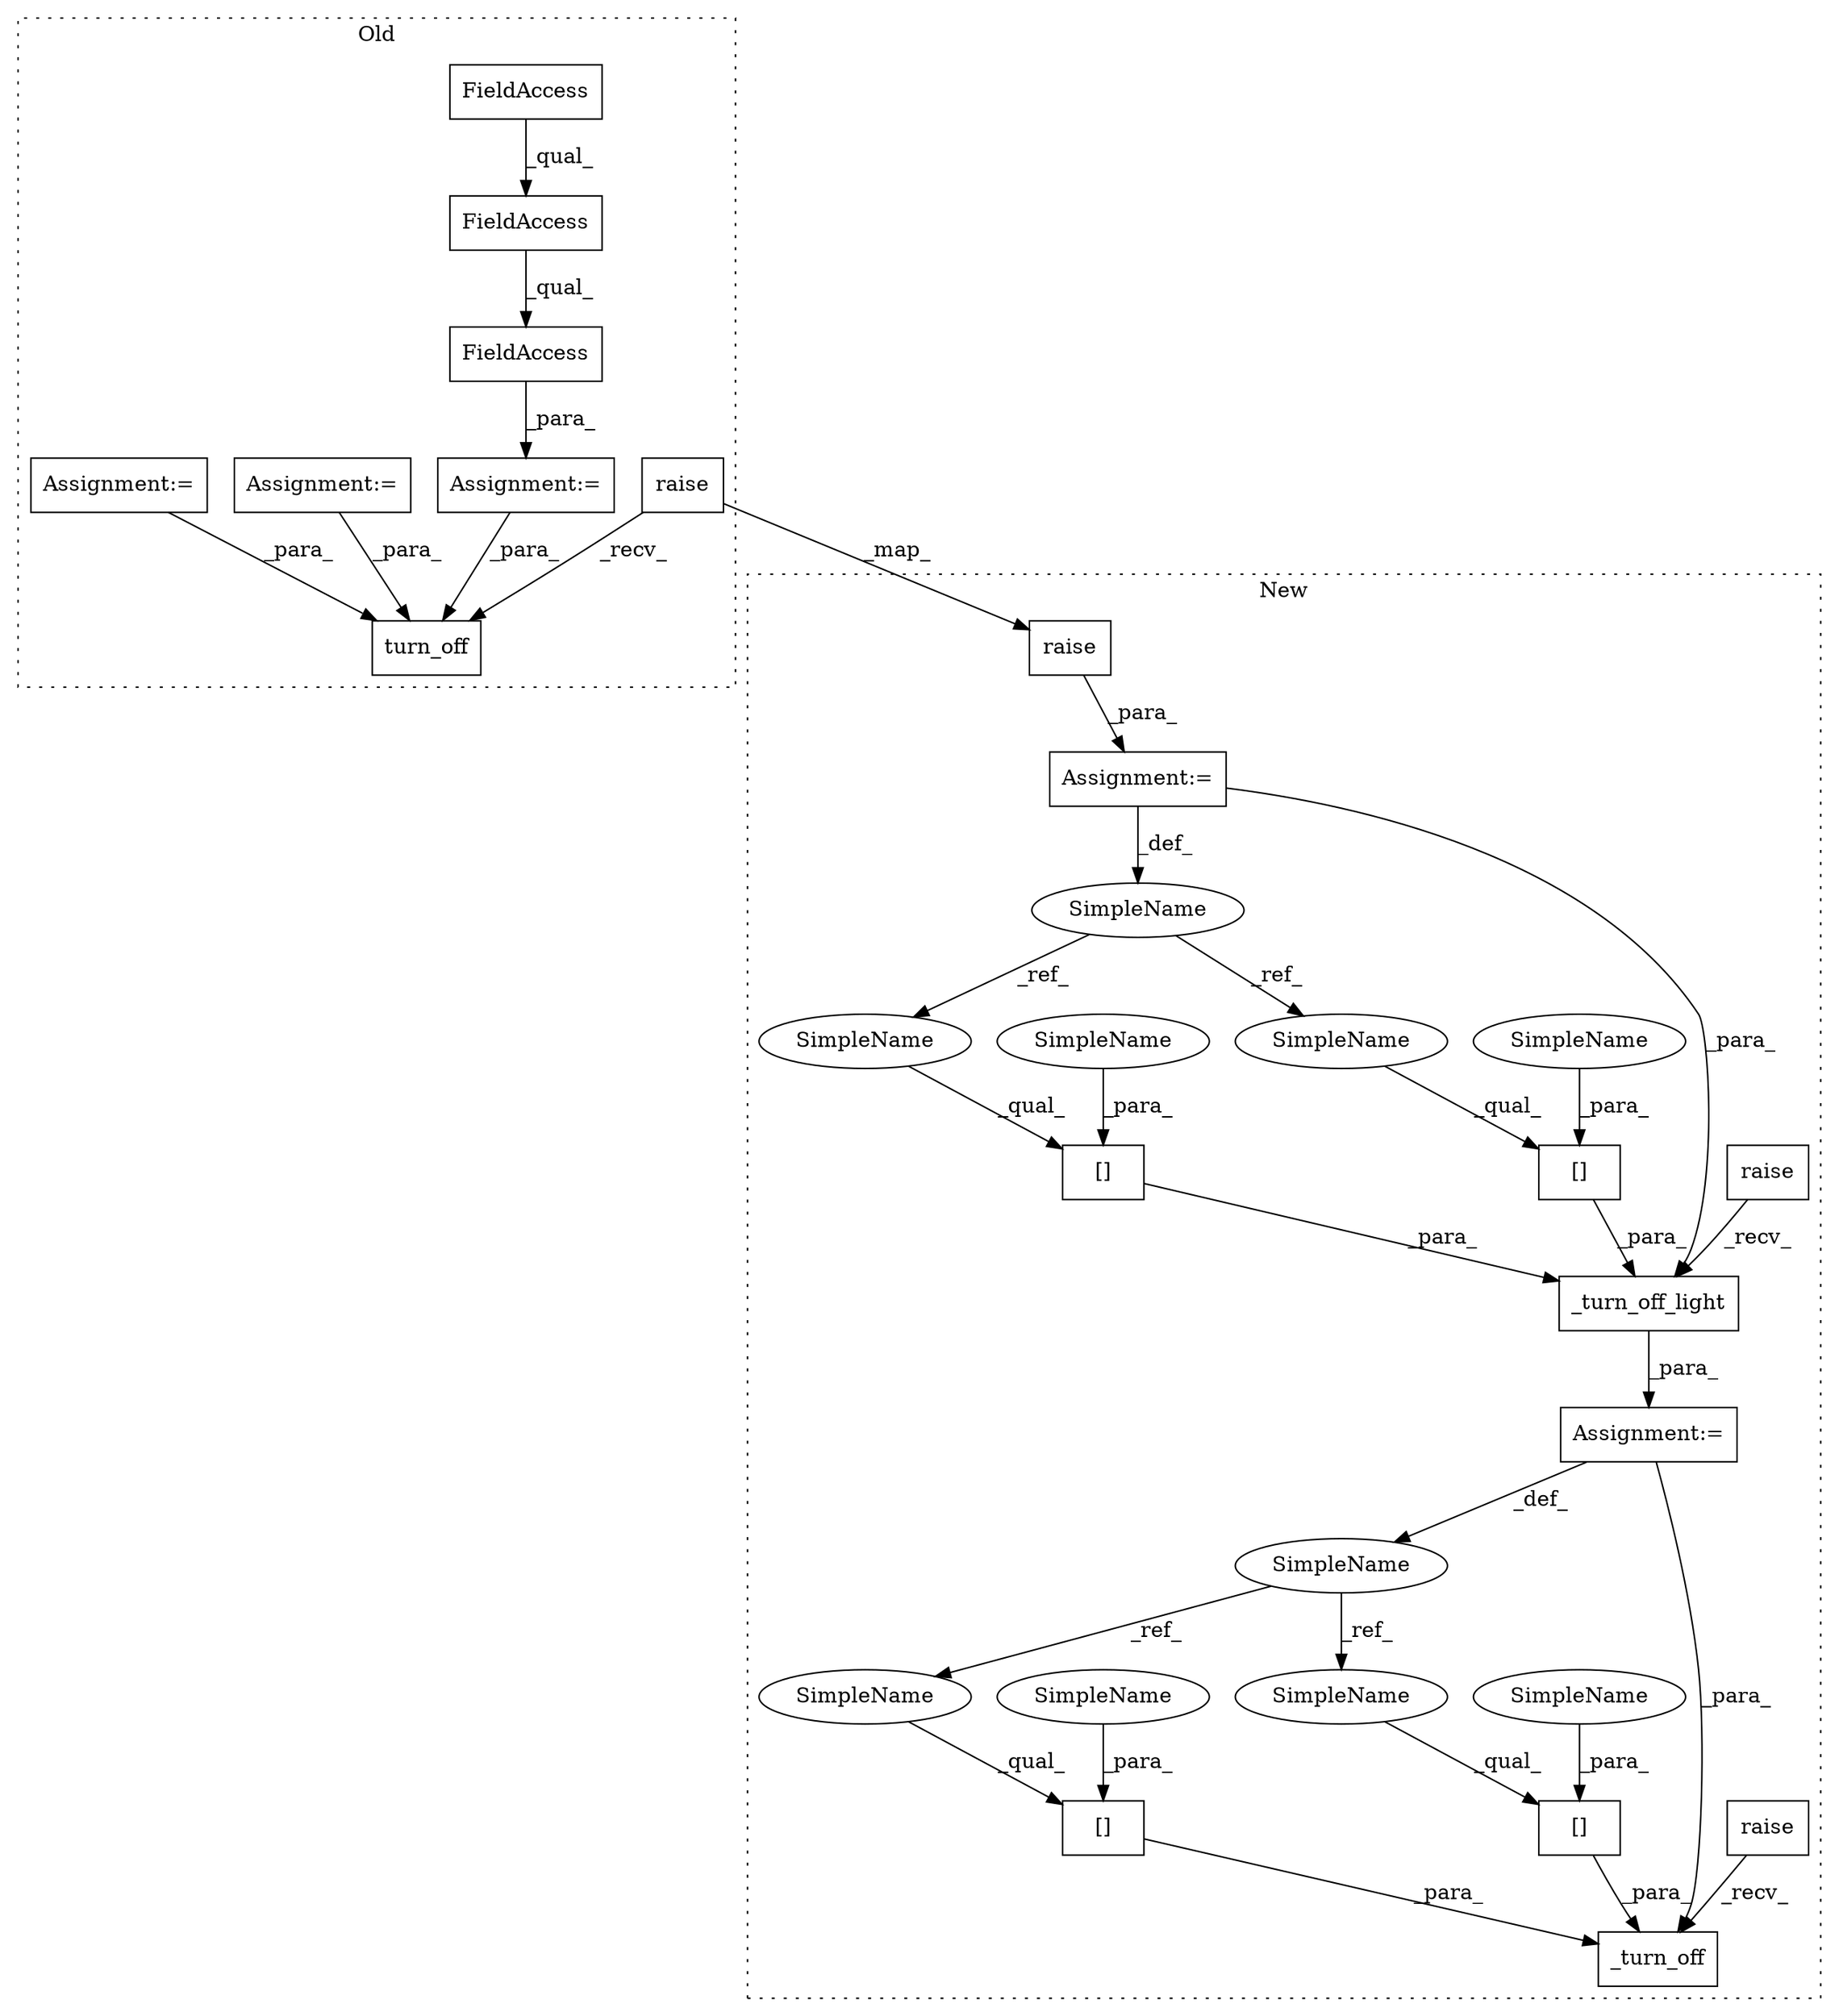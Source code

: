 digraph G {
subgraph cluster0 {
1 [label="turn_off" a="32" s="6879,6904" l="9,1" shape="box"];
11 [label="raise" a="32" s="6871" l="7" shape="box"];
14 [label="Assignment:=" a="7" s="6614" l="1" shape="box"];
15 [label="FieldAccess" a="22" s="6615" l="25" shape="box"];
16 [label="FieldAccess" a="22" s="6615" l="18" shape="box"];
17 [label="FieldAccess" a="22" s="6615" l="12" shape="box"];
18 [label="Assignment:=" a="7" s="6656" l="1" shape="box"];
19 [label="Assignment:=" a="7" s="6692" l="1" shape="box"];
label = "Old";
style="dotted";
}
subgraph cluster1 {
2 [label="[]" a="2" s="9607,9621" l="4,1" shape="box"];
3 [label="SimpleName" a="42" s="9497" l="3" shape="ellipse"];
4 [label="[]" a="2" s="9586,9605" l="4,1" shape="box"];
5 [label="[]" a="2" s="9546,9560" l="4,1" shape="box"];
6 [label="_turn_off" a="32" s="9576,9622" l="10,1" shape="box"];
7 [label="[]" a="2" s="9525,9544" l="4,1" shape="box"];
8 [label="raise" a="32" s="9568" l="7" shape="box"];
9 [label="SimpleName" a="42" s="9461" l="3" shape="ellipse"];
10 [label="raise" a="32" s="9501" l="7" shape="box"];
12 [label="raise" a="32" s="9465" l="7" shape="box"];
13 [label="_turn_off_light" a="32" s="9509,9561" l="16,1" shape="box"];
20 [label="Assignment:=" a="7" s="9500" l="1" shape="box"];
21 [label="Assignment:=" a="7" s="9464" l="1" shape="box"];
22 [label="SimpleName" a="42" s="9550" l="10" shape="ellipse"];
23 [label="SimpleName" a="42" s="9611" l="10" shape="ellipse"];
24 [label="SimpleName" a="42" s="9529" l="15" shape="ellipse"];
25 [label="SimpleName" a="42" s="9590" l="15" shape="ellipse"];
26 [label="SimpleName" a="42" s="9525" l="3" shape="ellipse"];
27 [label="SimpleName" a="42" s="9546" l="3" shape="ellipse"];
28 [label="SimpleName" a="42" s="9607" l="3" shape="ellipse"];
29 [label="SimpleName" a="42" s="9586" l="3" shape="ellipse"];
label = "New";
style="dotted";
}
2 -> 6 [label="_para_"];
3 -> 28 [label="_ref_"];
3 -> 29 [label="_ref_"];
4 -> 6 [label="_para_"];
5 -> 13 [label="_para_"];
7 -> 13 [label="_para_"];
8 -> 6 [label="_recv_"];
9 -> 26 [label="_ref_"];
9 -> 27 [label="_ref_"];
10 -> 13 [label="_recv_"];
11 -> 12 [label="_map_"];
11 -> 1 [label="_recv_"];
12 -> 21 [label="_para_"];
13 -> 20 [label="_para_"];
14 -> 1 [label="_para_"];
15 -> 14 [label="_para_"];
16 -> 15 [label="_qual_"];
17 -> 16 [label="_qual_"];
18 -> 1 [label="_para_"];
19 -> 1 [label="_para_"];
20 -> 3 [label="_def_"];
20 -> 6 [label="_para_"];
21 -> 13 [label="_para_"];
21 -> 9 [label="_def_"];
22 -> 5 [label="_para_"];
23 -> 2 [label="_para_"];
24 -> 7 [label="_para_"];
25 -> 4 [label="_para_"];
26 -> 7 [label="_qual_"];
27 -> 5 [label="_qual_"];
28 -> 2 [label="_qual_"];
29 -> 4 [label="_qual_"];
}